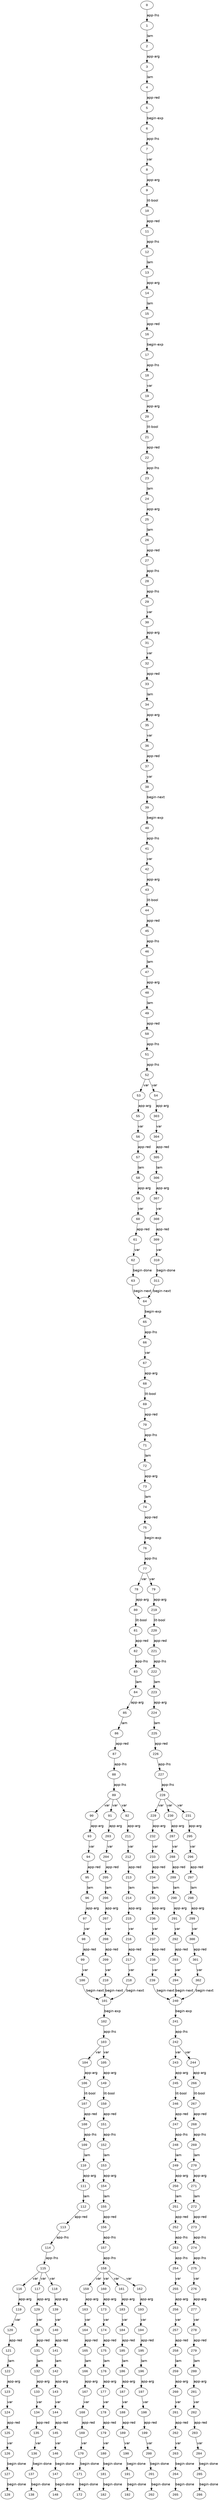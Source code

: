 digraph G {
  node [fontname = "Courier New"];
  edge [fontname = "helvetica"];
  0 -> 1 [label="app-lhs"];
  1 -> 2 [label="lam"];
  2 -> 3 [label="app-arg"];
  3 -> 4 [label="lam"];
  4 -> 5 [label="app-red"];
  5 -> 6 [label="begin-exp"];
  6 -> 7 [label="app-lhs"];
  7 -> 8 [label="var"];
  8 -> 9 [label="app-arg"];
  9 -> 10 [label="lit-bool"];
  10 -> 11 [label="app-red"];
  11 -> 12 [label="app-lhs"];
  12 -> 13 [label="lam"];
  13 -> 14 [label="app-arg"];
  14 -> 15 [label="lam"];
  15 -> 16 [label="app-red"];
  16 -> 17 [label="begin-exp"];
  17 -> 18 [label="app-lhs"];
  18 -> 19 [label="var"];
  19 -> 20 [label="app-arg"];
  20 -> 21 [label="lit-bool"];
  21 -> 22 [label="app-red"];
  22 -> 23 [label="app-lhs"];
  23 -> 24 [label="lam"];
  24 -> 25 [label="app-arg"];
  25 -> 26 [label="lam"];
  26 -> 27 [label="app-red"];
  27 -> 28 [label="app-lhs"];
  28 -> 29 [label="app-lhs"];
  29 -> 30 [label="var"];
  30 -> 31 [label="app-arg"];
  31 -> 32 [label="var"];
  32 -> 33 [label="app-red"];
  33 -> 34 [label="lam"];
  34 -> 35 [label="app-arg"];
  35 -> 36 [label="var"];
  36 -> 37 [label="app-red"];
  37 -> 38 [label="var"];
  38 -> 39 [label="begin-next"];
  39 -> 40 [label="begin-exp"];
  40 -> 41 [label="app-lhs"];
  41 -> 42 [label="var"];
  42 -> 43 [label="app-arg"];
  43 -> 44 [label="lit-bool"];
  44 -> 45 [label="app-red"];
  45 -> 46 [label="app-lhs"];
  46 -> 47 [label="lam"];
  47 -> 48 [label="app-arg"];
  48 -> 49 [label="lam"];
  49 -> 50 [label="app-red"];
  50 -> 51 [label="app-lhs"];
  51 -> 52 [label="app-lhs"];
  52 -> 53 [label="var"];
  52 -> 54 [label="var"];
  53 -> 55 [label="app-arg"];
  55 -> 56 [label="var"];
  56 -> 57 [label="app-red"];
  57 -> 58 [label="lam"];
  58 -> 59 [label="app-arg"];
  59 -> 60 [label="var"];
  60 -> 61 [label="app-red"];
  61 -> 62 [label="var"];
  62 -> 63 [label="begin-done"];
  63 -> 64 [label="begin-next"];
  64 -> 65 [label="begin-exp"];
  65 -> 66 [label="app-lhs"];
  66 -> 67 [label="var"];
  67 -> 68 [label="app-arg"];
  68 -> 69 [label="lit-bool"];
  69 -> 70 [label="app-red"];
  70 -> 71 [label="app-lhs"];
  71 -> 72 [label="lam"];
  72 -> 73 [label="app-arg"];
  73 -> 74 [label="lam"];
  74 -> 75 [label="app-red"];
  75 -> 76 [label="begin-exp"];
  76 -> 77 [label="app-lhs"];
  77 -> 78 [label="var"];
  77 -> 79 [label="var"];
  78 -> 80 [label="app-arg"];
  80 -> 81 [label="lit-bool"];
  81 -> 82 [label="app-red"];
  82 -> 83 [label="app-lhs"];
  83 -> 84 [label="lam"];
  84 -> 85 [label="app-arg"];
  85 -> 86 [label="lam"];
  86 -> 87 [label="app-red"];
  87 -> 88 [label="app-lhs"];
  88 -> 89 [label="app-lhs"];
  89 -> 90 [label="var"];
  89 -> 91 [label="var"];
  89 -> 92 [label="var"];
  90 -> 93 [label="app-arg"];
  93 -> 94 [label="var"];
  94 -> 95 [label="app-red"];
  95 -> 96 [label="lam"];
  96 -> 97 [label="app-arg"];
  97 -> 98 [label="var"];
  98 -> 99 [label="app-red"];
  99 -> 100 [label="var"];
  100 -> 101 [label="begin-next"];
  101 -> 102 [label="begin-exp"];
  102 -> 103 [label="app-lhs"];
  103 -> 104 [label="var"];
  103 -> 105 [label="var"];
  104 -> 106 [label="app-arg"];
  106 -> 107 [label="lit-bool"];
  107 -> 108 [label="app-red"];
  108 -> 109 [label="app-lhs"];
  109 -> 110 [label="lam"];
  110 -> 111 [label="app-arg"];
  111 -> 112 [label="lam"];
  112 -> 113 [label="app-red"];
  113 -> 114 [label="app-lhs"];
  114 -> 115 [label="app-lhs"];
  115 -> 116 [label="var"];
  115 -> 117 [label="var"];
  115 -> 118 [label="var"];
  116 -> 119 [label="app-arg"];
  119 -> 120 [label="var"];
  120 -> 121 [label="app-red"];
  121 -> 122 [label="lam"];
  122 -> 123 [label="app-arg"];
  123 -> 124 [label="var"];
  124 -> 125 [label="app-red"];
  125 -> 126 [label="var"];
  126 -> 127 [label="begin-done"];
  127 -> 128 [label="begin-done"];
  117 -> 129 [label="app-arg"];
  129 -> 130 [label="var"];
  130 -> 131 [label="app-red"];
  131 -> 132 [label="lam"];
  132 -> 133 [label="app-arg"];
  133 -> 134 [label="var"];
  134 -> 135 [label="app-red"];
  135 -> 136 [label="var"];
  136 -> 137 [label="begin-done"];
  137 -> 138 [label="begin-done"];
  118 -> 139 [label="app-arg"];
  139 -> 140 [label="var"];
  140 -> 141 [label="app-red"];
  141 -> 142 [label="lam"];
  142 -> 143 [label="app-arg"];
  143 -> 144 [label="var"];
  144 -> 145 [label="app-red"];
  145 -> 146 [label="var"];
  146 -> 147 [label="begin-done"];
  147 -> 148 [label="begin-done"];
  105 -> 149 [label="app-arg"];
  149 -> 150 [label="lit-bool"];
  150 -> 151 [label="app-red"];
  151 -> 152 [label="app-lhs"];
  152 -> 153 [label="lam"];
  153 -> 154 [label="app-arg"];
  154 -> 155 [label="lam"];
  155 -> 156 [label="app-red"];
  156 -> 157 [label="app-lhs"];
  157 -> 158 [label="app-lhs"];
  158 -> 159 [label="var"];
  158 -> 160 [label="var"];
  158 -> 161 [label="var"];
  158 -> 162 [label="var"];
  159 -> 163 [label="app-arg"];
  163 -> 164 [label="var"];
  164 -> 165 [label="app-red"];
  165 -> 166 [label="lam"];
  166 -> 167 [label="app-arg"];
  167 -> 168 [label="var"];
  168 -> 169 [label="app-red"];
  169 -> 170 [label="var"];
  170 -> 171 [label="begin-done"];
  171 -> 172 [label="begin-done"];
  160 -> 173 [label="app-arg"];
  173 -> 174 [label="var"];
  174 -> 175 [label="app-red"];
  175 -> 176 [label="lam"];
  176 -> 177 [label="app-arg"];
  177 -> 178 [label="var"];
  178 -> 179 [label="app-red"];
  179 -> 180 [label="var"];
  180 -> 181 [label="begin-done"];
  181 -> 182 [label="begin-done"];
  161 -> 183 [label="app-arg"];
  183 -> 184 [label="var"];
  184 -> 185 [label="app-red"];
  185 -> 186 [label="lam"];
  186 -> 187 [label="app-arg"];
  187 -> 188 [label="var"];
  188 -> 189 [label="app-red"];
  189 -> 190 [label="var"];
  190 -> 191 [label="begin-done"];
  191 -> 192 [label="begin-done"];
  162 -> 193 [label="app-arg"];
  193 -> 194 [label="var"];
  194 -> 195 [label="app-red"];
  195 -> 196 [label="lam"];
  196 -> 197 [label="app-arg"];
  197 -> 198 [label="var"];
  198 -> 199 [label="app-red"];
  199 -> 200 [label="var"];
  200 -> 201 [label="begin-done"];
  201 -> 202 [label="begin-done"];
  91 -> 203 [label="app-arg"];
  203 -> 204 [label="var"];
  204 -> 205 [label="app-red"];
  205 -> 206 [label="lam"];
  206 -> 207 [label="app-arg"];
  207 -> 208 [label="var"];
  208 -> 209 [label="app-red"];
  209 -> 210 [label="var"];
  210 -> 101 [label="begin-next"];
  92 -> 211 [label="app-arg"];
  211 -> 212 [label="var"];
  212 -> 213 [label="app-red"];
  213 -> 214 [label="lam"];
  214 -> 215 [label="app-arg"];
  215 -> 216 [label="var"];
  216 -> 217 [label="app-red"];
  217 -> 218 [label="var"];
  218 -> 101 [label="begin-next"];
  79 -> 219 [label="app-arg"];
  219 -> 220 [label="lit-bool"];
  220 -> 221 [label="app-red"];
  221 -> 222 [label="app-lhs"];
  222 -> 223 [label="lam"];
  223 -> 224 [label="app-arg"];
  224 -> 225 [label="lam"];
  225 -> 226 [label="app-red"];
  226 -> 227 [label="app-lhs"];
  227 -> 228 [label="app-lhs"];
  228 -> 229 [label="var"];
  228 -> 230 [label="var"];
  228 -> 231 [label="var"];
  229 -> 232 [label="app-arg"];
  232 -> 233 [label="var"];
  233 -> 234 [label="app-red"];
  234 -> 235 [label="lam"];
  235 -> 236 [label="app-arg"];
  236 -> 237 [label="var"];
  237 -> 238 [label="app-red"];
  238 -> 239 [label="var"];
  239 -> 240 [label="begin-next"];
  240 -> 241 [label="begin-exp"];
  241 -> 242 [label="app-lhs"];
  242 -> 243 [label="var"];
  242 -> 244 [label="var"];
  243 -> 245 [label="app-arg"];
  245 -> 246 [label="lit-bool"];
  246 -> 247 [label="app-red"];
  247 -> 248 [label="app-lhs"];
  248 -> 249 [label="lam"];
  249 -> 250 [label="app-arg"];
  250 -> 251 [label="lam"];
  251 -> 252 [label="app-red"];
  252 -> 253 [label="app-lhs"];
  253 -> 254 [label="app-lhs"];
  254 -> 255 [label="var"];
  255 -> 256 [label="app-arg"];
  256 -> 257 [label="var"];
  257 -> 258 [label="app-red"];
  258 -> 259 [label="lam"];
  259 -> 260 [label="app-arg"];
  260 -> 261 [label="var"];
  261 -> 262 [label="app-red"];
  262 -> 263 [label="var"];
  263 -> 264 [label="begin-done"];
  264 -> 265 [label="begin-done"];
  244 -> 266 [label="app-arg"];
  266 -> 267 [label="lit-bool"];
  267 -> 268 [label="app-red"];
  268 -> 269 [label="app-lhs"];
  269 -> 270 [label="lam"];
  270 -> 271 [label="app-arg"];
  271 -> 272 [label="lam"];
  272 -> 273 [label="app-red"];
  273 -> 274 [label="app-lhs"];
  274 -> 275 [label="app-lhs"];
  275 -> 276 [label="var"];
  276 -> 277 [label="app-arg"];
  277 -> 278 [label="var"];
  278 -> 279 [label="app-red"];
  279 -> 280 [label="lam"];
  280 -> 281 [label="app-arg"];
  281 -> 282 [label="var"];
  282 -> 283 [label="app-red"];
  283 -> 284 [label="var"];
  284 -> 285 [label="begin-done"];
  285 -> 286 [label="begin-done"];
  230 -> 287 [label="app-arg"];
  287 -> 288 [label="var"];
  288 -> 289 [label="app-red"];
  289 -> 290 [label="lam"];
  290 -> 291 [label="app-arg"];
  291 -> 292 [label="var"];
  292 -> 293 [label="app-red"];
  293 -> 294 [label="var"];
  294 -> 240 [label="begin-next"];
  231 -> 295 [label="app-arg"];
  295 -> 296 [label="var"];
  296 -> 297 [label="app-red"];
  297 -> 298 [label="lam"];
  298 -> 299 [label="app-arg"];
  299 -> 300 [label="var"];
  300 -> 301 [label="app-red"];
  301 -> 302 [label="var"];
  302 -> 240 [label="begin-next"];
  54 -> 303 [label="app-arg"];
  303 -> 304 [label="var"];
  304 -> 305 [label="app-red"];
  305 -> 306 [label="lam"];
  306 -> 307 [label="app-arg"];
  307 -> 308 [label="var"];
  308 -> 309 [label="app-red"];
  309 -> 310 [label="var"];
  310 -> 311 [label="begin-done"];
  311 -> 64 [label="begin-next"];
}

